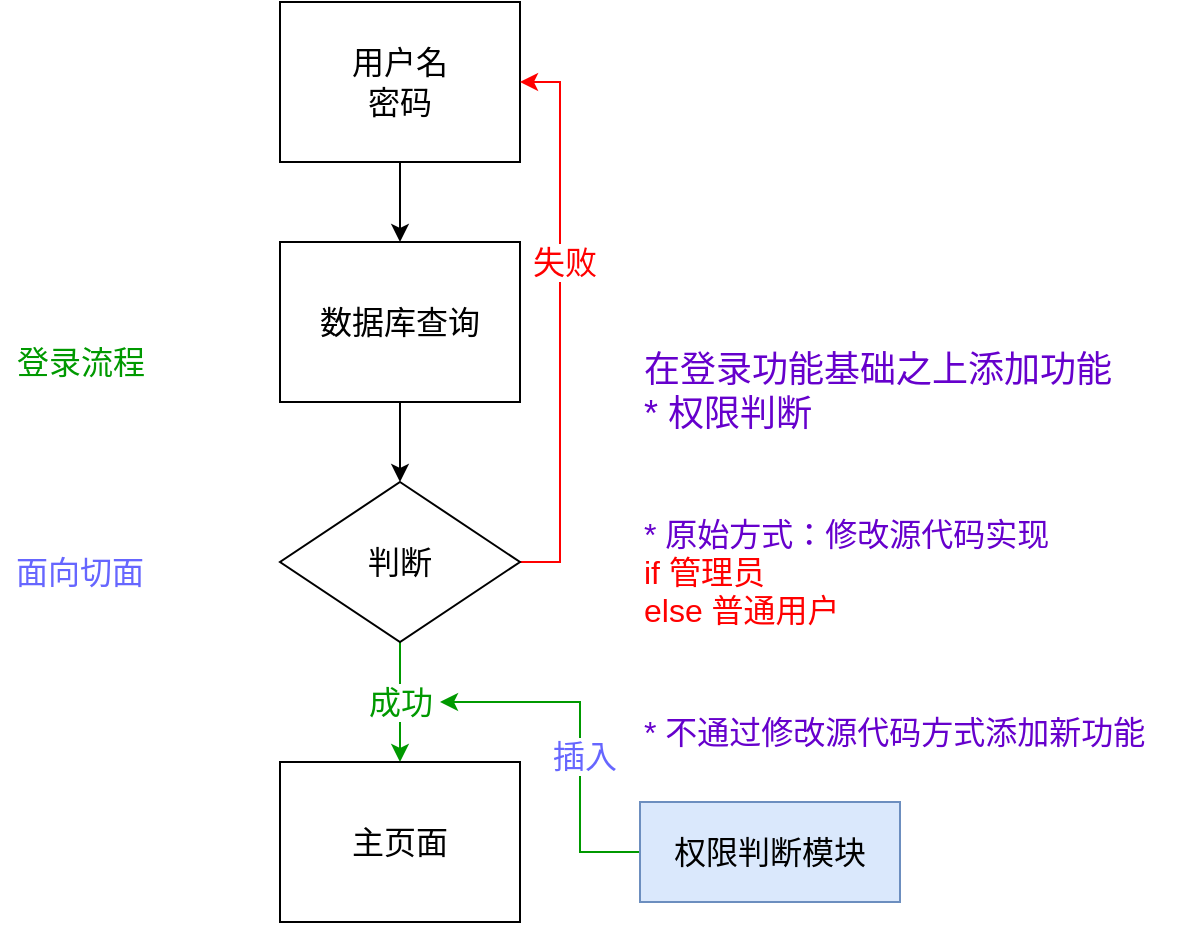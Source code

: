<mxfile version="20.0.1" type="github">
  <diagram id="WkLt7YEkk_ZeOxThB0Bs" name="Page-1">
    <mxGraphModel dx="599" dy="323" grid="1" gridSize="10" guides="1" tooltips="1" connect="1" arrows="1" fold="1" page="1" pageScale="1" pageWidth="827" pageHeight="1169" math="0" shadow="0">
      <root>
        <mxCell id="0" />
        <mxCell id="1" parent="0" />
        <mxCell id="yoBXTclRUUPUT9tsP0_E-5" style="edgeStyle=orthogonalEdgeStyle;rounded=0;orthogonalLoop=1;jettySize=auto;html=1;entryX=0.5;entryY=0;entryDx=0;entryDy=0;fontSize=16;" parent="1" source="yoBXTclRUUPUT9tsP0_E-2" target="yoBXTclRUUPUT9tsP0_E-4" edge="1">
          <mxGeometry relative="1" as="geometry" />
        </mxCell>
        <mxCell id="yoBXTclRUUPUT9tsP0_E-2" value="&lt;font style=&quot;font-size: 16px;&quot;&gt;用户名&lt;br&gt;密码&lt;br&gt;&lt;/font&gt;" style="rounded=0;whiteSpace=wrap;html=1;" parent="1" vertex="1">
          <mxGeometry x="170" y="420" width="120" height="80" as="geometry" />
        </mxCell>
        <mxCell id="yoBXTclRUUPUT9tsP0_E-9" style="edgeStyle=orthogonalEdgeStyle;rounded=0;orthogonalLoop=1;jettySize=auto;html=1;entryX=0.5;entryY=0;entryDx=0;entryDy=0;fontSize=16;" parent="1" source="yoBXTclRUUPUT9tsP0_E-4" target="yoBXTclRUUPUT9tsP0_E-6" edge="1">
          <mxGeometry relative="1" as="geometry" />
        </mxCell>
        <mxCell id="yoBXTclRUUPUT9tsP0_E-4" value="&lt;font style=&quot;font-size: 16px;&quot;&gt;数据库查询&lt;br&gt;&lt;/font&gt;" style="rounded=0;whiteSpace=wrap;html=1;" parent="1" vertex="1">
          <mxGeometry x="170" y="540" width="120" height="80" as="geometry" />
        </mxCell>
        <mxCell id="yoBXTclRUUPUT9tsP0_E-7" style="edgeStyle=orthogonalEdgeStyle;rounded=0;orthogonalLoop=1;jettySize=auto;html=1;entryX=1;entryY=0.5;entryDx=0;entryDy=0;fontSize=16;strokeColor=#FF0000;" parent="1" source="yoBXTclRUUPUT9tsP0_E-6" target="yoBXTclRUUPUT9tsP0_E-2" edge="1">
          <mxGeometry relative="1" as="geometry">
            <Array as="points">
              <mxPoint x="310" y="700" />
              <mxPoint x="310" y="460" />
            </Array>
          </mxGeometry>
        </mxCell>
        <mxCell id="yoBXTclRUUPUT9tsP0_E-8" value="失败" style="edgeLabel;html=1;align=center;verticalAlign=middle;resizable=0;points=[];fontSize=16;fontColor=#FF0000;" parent="yoBXTclRUUPUT9tsP0_E-7" vertex="1" connectable="0">
          <mxGeometry x="0.215" y="-2" relative="1" as="geometry">
            <mxPoint as="offset" />
          </mxGeometry>
        </mxCell>
        <mxCell id="yoBXTclRUUPUT9tsP0_E-12" value="&lt;font color=&quot;#009900&quot;&gt;成功&lt;/font&gt;" style="edgeStyle=orthogonalEdgeStyle;rounded=0;orthogonalLoop=1;jettySize=auto;html=1;entryX=0.5;entryY=0;entryDx=0;entryDy=0;fontSize=16;strokeColor=#009900;" parent="1" source="yoBXTclRUUPUT9tsP0_E-6" target="yoBXTclRUUPUT9tsP0_E-11" edge="1">
          <mxGeometry relative="1" as="geometry" />
        </mxCell>
        <mxCell id="yoBXTclRUUPUT9tsP0_E-6" value="判断" style="rhombus;whiteSpace=wrap;html=1;fontSize=16;" parent="1" vertex="1">
          <mxGeometry x="170" y="660" width="120" height="80" as="geometry" />
        </mxCell>
        <mxCell id="yoBXTclRUUPUT9tsP0_E-11" value="&lt;font style=&quot;font-size: 16px;&quot;&gt;主页面&lt;br&gt;&lt;/font&gt;" style="rounded=0;whiteSpace=wrap;html=1;" parent="1" vertex="1">
          <mxGeometry x="170" y="800" width="120" height="80" as="geometry" />
        </mxCell>
        <mxCell id="yoBXTclRUUPUT9tsP0_E-15" value="登录流程" style="text;html=1;align=center;verticalAlign=middle;resizable=0;points=[];autosize=1;strokeColor=none;fillColor=none;fontSize=16;fontColor=#009900;" parent="1" vertex="1">
          <mxGeometry x="30" y="590" width="80" height="20" as="geometry" />
        </mxCell>
        <mxCell id="yoBXTclRUUPUT9tsP0_E-16" value="&lt;font style=&quot;font-size: 18px;&quot;&gt;&lt;font color=&quot;#6600cc&quot;&gt;在登录功能基础之上添加功能&lt;br&gt;* 权限判断&lt;/font&gt;&lt;br&gt;&lt;/font&gt;" style="text;html=1;strokeColor=none;fillColor=none;align=left;verticalAlign=middle;whiteSpace=wrap;rounded=0;fontSize=16;fontColor=#009900;" parent="1" vertex="1">
          <mxGeometry x="350" y="600" width="246" height="30" as="geometry" />
        </mxCell>
        <mxCell id="yoBXTclRUUPUT9tsP0_E-18" value="&lt;font color=&quot;#6600cc&quot;&gt;* 原始方式：修改源代码实现&lt;/font&gt;&lt;br&gt;&lt;font color=&quot;#ff0000&quot;&gt;if 管理员&lt;br&gt;else 普通用户&lt;/font&gt;" style="text;html=1;strokeColor=none;fillColor=none;align=left;verticalAlign=middle;whiteSpace=wrap;rounded=0;fontSize=16;fontColor=#009900;" parent="1" vertex="1">
          <mxGeometry x="350" y="690" width="246" height="30" as="geometry" />
        </mxCell>
        <mxCell id="yoBXTclRUUPUT9tsP0_E-19" value="&lt;font color=&quot;#6600cc&quot;&gt;* 不通过修改源代码方式添加新功能&lt;/font&gt;&lt;br&gt;" style="text;html=1;strokeColor=none;fillColor=none;align=left;verticalAlign=middle;whiteSpace=wrap;rounded=0;fontSize=16;fontColor=#009900;" parent="1" vertex="1">
          <mxGeometry x="350" y="770" width="270" height="30" as="geometry" />
        </mxCell>
        <mxCell id="yoBXTclRUUPUT9tsP0_E-22" style="edgeStyle=orthogonalEdgeStyle;rounded=0;orthogonalLoop=1;jettySize=auto;html=1;fontSize=16;fontColor=#FF0000;strokeColor=#009900;" parent="1" source="yoBXTclRUUPUT9tsP0_E-20" edge="1">
          <mxGeometry relative="1" as="geometry">
            <mxPoint x="250" y="770" as="targetPoint" />
            <Array as="points">
              <mxPoint x="320" y="845" />
            </Array>
          </mxGeometry>
        </mxCell>
        <mxCell id="yoBXTclRUUPUT9tsP0_E-23" value="&lt;font color=&quot;#6666ff&quot;&gt;插入&lt;/font&gt;" style="edgeLabel;html=1;align=center;verticalAlign=middle;resizable=0;points=[];fontSize=16;fontColor=#FF0000;" parent="yoBXTclRUUPUT9tsP0_E-22" vertex="1" connectable="0">
          <mxGeometry x="-0.103" y="-2" relative="1" as="geometry">
            <mxPoint as="offset" />
          </mxGeometry>
        </mxCell>
        <mxCell id="yoBXTclRUUPUT9tsP0_E-20" value="&lt;font style=&quot;font-size: 16px;&quot;&gt;权限判断模块&lt;/font&gt;" style="rounded=0;whiteSpace=wrap;html=1;fontSize=18;fillColor=#dae8fc;strokeColor=#6c8ebf;" parent="1" vertex="1">
          <mxGeometry x="350" y="820" width="130" height="50" as="geometry" />
        </mxCell>
        <mxCell id="yoBXTclRUUPUT9tsP0_E-24" value="面向切面" style="text;html=1;strokeColor=none;fillColor=none;align=center;verticalAlign=middle;whiteSpace=wrap;rounded=0;fontSize=16;fontColor=#6666FF;" parent="1" vertex="1">
          <mxGeometry x="30" y="690" width="80" height="30" as="geometry" />
        </mxCell>
      </root>
    </mxGraphModel>
  </diagram>
</mxfile>
